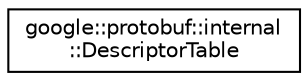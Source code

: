 digraph "类继承关系图"
{
 // LATEX_PDF_SIZE
  edge [fontname="Helvetica",fontsize="10",labelfontname="Helvetica",labelfontsize="10"];
  node [fontname="Helvetica",fontsize="10",shape=record];
  rankdir="LR";
  Node0 [label="google::protobuf::internal\l::DescriptorTable",height=0.2,width=0.4,color="black", fillcolor="white", style="filled",URL="$structgoogle_1_1protobuf_1_1internal_1_1DescriptorTable.html",tooltip=" "];
}
